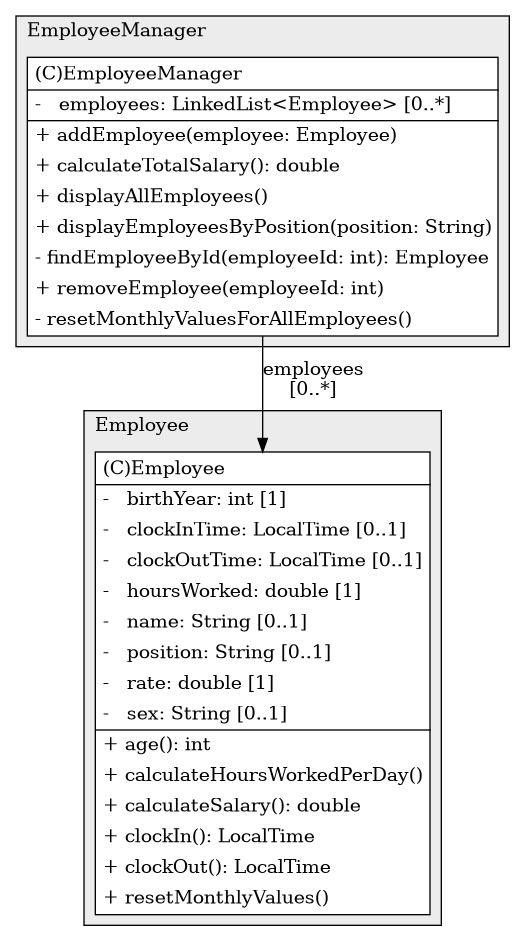 @startuml

/' diagram meta data start
config=StructureConfiguration;
{
  "projectClassification": {
    "searchMode": "OpenProject", // OpenProject, AllProjects
    "includedProjects": "",
    "pathEndKeywords": "*.impl",
    "isClientPath": "",
    "isClientName": "",
    "isTestPath": "",
    "isTestName": "",
    "isMappingPath": "",
    "isMappingName": "",
    "isDataAccessPath": "",
    "isDataAccessName": "",
    "isDataStructurePath": "",
    "isDataStructureName": "",
    "isInterfaceStructuresPath": "",
    "isInterfaceStructuresName": "",
    "isEntryPointPath": "",
    "isEntryPointName": "",
    "treatFinalFieldsAsMandatory": false
  },
  "graphRestriction": {
    "classPackageExcludeFilter": "",
    "classPackageIncludeFilter": "",
    "classNameExcludeFilter": "",
    "classNameIncludeFilter": "",
    "methodNameExcludeFilter": "",
    "methodNameIncludeFilter": "",
    "removeByInheritance": "", // inheritance/annotation based filtering is done in a second step
    "removeByAnnotation": "",
    "removeByClassPackage": "", // cleanup the graph after inheritance/annotation based filtering is done
    "removeByClassName": "",
    "cutMappings": false,
    "cutEnum": true,
    "cutTests": true,
    "cutClient": true,
    "cutDataAccess": false,
    "cutInterfaceStructures": false,
    "cutDataStructures": false,
    "cutGetterAndSetter": true,
    "cutConstructors": true
  },
  "graphTraversal": {
    "forwardDepth": 6,
    "backwardDepth": 6,
    "classPackageExcludeFilter": "",
    "classPackageIncludeFilter": "",
    "classNameExcludeFilter": "",
    "classNameIncludeFilter": "",
    "methodNameExcludeFilter": "",
    "methodNameIncludeFilter": "",
    "hideMappings": false,
    "hideDataStructures": false,
    "hidePrivateMethods": true,
    "hideInterfaceCalls": true, // indirection: implementation -> interface (is hidden) -> implementation
    "onlyShowApplicationEntryPoints": false, // root node is included
    "useMethodCallsForStructureDiagram": "ForwardOnly" // ForwardOnly, BothDirections, No
  },
  "details": {
    "aggregation": "GroupByClass", // ByClass, GroupByClass, None
    "showClassGenericTypes": true,
    "showMethods": true,
    "showMethodParameterNames": true,
    "showMethodParameterTypes": true,
    "showMethodReturnType": true,
    "showPackageLevels": 2,
    "showDetailedClassStructure": true
  },
  "rootClass": "EmployeeManager",
  "extensionCallbackMethod": "" // qualified.class.name#methodName - signature: public static String method(String)
}
diagram meta data end '/



digraph g {
    rankdir="TB"
    splines=polyline
    

'nodes 
subgraph cluster_1258113742 { 
   	label=Employee
	labeljust=l
	fillcolor="#ececec"
	style=filled
   
   Employee1258113742[
	label=<<TABLE BORDER="1" CELLBORDER="0" CELLPADDING="4" CELLSPACING="0">
<TR><TD ALIGN="LEFT" >(C)Employee</TD></TR>
<HR/>
<TR><TD ALIGN="LEFT" >-   birthYear: int [1]</TD></TR>
<TR><TD ALIGN="LEFT" >-   clockInTime: LocalTime [0..1]</TD></TR>
<TR><TD ALIGN="LEFT" >-   clockOutTime: LocalTime [0..1]</TD></TR>
<TR><TD ALIGN="LEFT" >-   hoursWorked: double [1]</TD></TR>
<TR><TD ALIGN="LEFT" >-   name: String [0..1]</TD></TR>
<TR><TD ALIGN="LEFT" >-   position: String [0..1]</TD></TR>
<TR><TD ALIGN="LEFT" >-   rate: double [1]</TD></TR>
<TR><TD ALIGN="LEFT" >-   sex: String [0..1]</TD></TR>
<HR/>
<TR><TD ALIGN="LEFT" >+ age(): int</TD></TR>
<TR><TD ALIGN="LEFT" >+ calculateHoursWorkedPerDay()</TD></TR>
<TR><TD ALIGN="LEFT" >+ calculateSalary(): double</TD></TR>
<TR><TD ALIGN="LEFT" >+ clockIn(): LocalTime</TD></TR>
<TR><TD ALIGN="LEFT" >+ clockOut(): LocalTime</TD></TR>
<TR><TD ALIGN="LEFT" >+ resetMonthlyValues()</TD></TR>
</TABLE>>
	style=filled
	margin=0
	shape=plaintext
	fillcolor="#FFFFFF"
];
} 

subgraph cluster_294598911 { 
   	label=EmployeeManager
	labeljust=l
	fillcolor="#ececec"
	style=filled
   
   EmployeeManager294598911[
	label=<<TABLE BORDER="1" CELLBORDER="0" CELLPADDING="4" CELLSPACING="0">
<TR><TD ALIGN="LEFT" >(C)EmployeeManager</TD></TR>
<HR/>
<TR><TD ALIGN="LEFT" >-   employees: LinkedList&lt;Employee&gt; [0..*]</TD></TR>
<HR/>
<TR><TD ALIGN="LEFT" >+ addEmployee(employee: Employee)</TD></TR>
<TR><TD ALIGN="LEFT" >+ calculateTotalSalary(): double</TD></TR>
<TR><TD ALIGN="LEFT" >+ displayAllEmployees()</TD></TR>
<TR><TD ALIGN="LEFT" >+ displayEmployeesByPosition(position: String)</TD></TR>
<TR><TD ALIGN="LEFT" >- findEmployeeById(employeeId: int): Employee</TD></TR>
<TR><TD ALIGN="LEFT" >+ removeEmployee(employeeId: int)</TD></TR>
<TR><TD ALIGN="LEFT" >- resetMonthlyValuesForAllEmployees()</TD></TR>
</TABLE>>
	style=filled
	margin=0
	shape=plaintext
	fillcolor="#FFFFFF"
];
} 

'edges    
EmployeeManager294598911 -> Employee1258113742[label="employees
[0..*]"];
    
}
@enduml